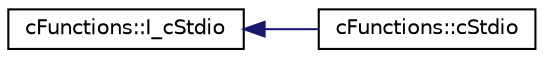 digraph "Graphical Class Hierarchy"
{
 // INTERACTIVE_SVG=YES
 // LATEX_PDF_SIZE
  edge [fontname="Helvetica",fontsize="10",labelfontname="Helvetica",labelfontsize="10"];
  node [fontname="Helvetica",fontsize="10",shape=record];
  rankdir="LR";
  Node0 [label="cFunctions::I_cStdio",height=0.2,width=0.4,color="black", fillcolor="white", style="filled",URL="$de/d2b/classcFunctions_1_1I__cStdio.html",tooltip=" "];
  Node0 -> Node1 [dir="back",color="midnightblue",fontsize="10",style="solid",fontname="Helvetica"];
  Node1 [label="cFunctions::cStdio",height=0.2,width=0.4,color="black", fillcolor="white", style="filled",URL="$d5/d1c/classcFunctions_1_1cStdio.html",tooltip=" "];
}
